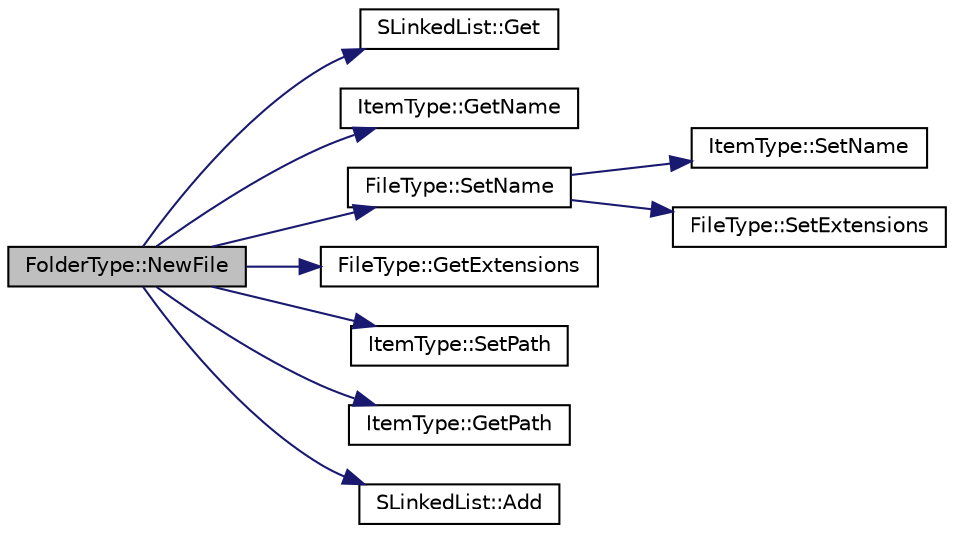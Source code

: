 digraph "FolderType::NewFile"
{
 // LATEX_PDF_SIZE
  edge [fontname="Helvetica",fontsize="10",labelfontname="Helvetica",labelfontsize="10"];
  node [fontname="Helvetica",fontsize="10",shape=record];
  rankdir="LR";
  Node78 [label="FolderType::NewFile",height=0.2,width=0.4,color="black", fillcolor="grey75", style="filled", fontcolor="black",tooltip="Create New File in Current Folder. @detail If File name is overlap, add the number that how much is o..."];
  Node78 -> Node79 [color="midnightblue",fontsize="10",style="solid",fontname="Helvetica"];
  Node79 [label="SLinkedList::Get",height=0.2,width=0.4,color="black", fillcolor="white", style="filled",URL="$class_s_linked_list.html#aff7b5da944f6452eed8bb29b392e621b",tooltip="get the data which has same in the list.(Sequential Search)"];
  Node78 -> Node80 [color="midnightblue",fontsize="10",style="solid",fontname="Helvetica"];
  Node80 [label="ItemType::GetName",height=0.2,width=0.4,color="black", fillcolor="white", style="filled",URL="$class_item_type.html#a6a8650790e4d0c8a212574cf77e23cb9",tooltip="Get Item name."];
  Node78 -> Node81 [color="midnightblue",fontsize="10",style="solid",fontname="Helvetica"];
  Node81 [label="FileType::SetName",height=0.2,width=0.4,color="black", fillcolor="white", style="filled",URL="$class_file_type.html#a7c9ca3f10dfef3030006550fd0099ce7",tooltip="Set File Name. @detail also Set Extensions."];
  Node81 -> Node82 [color="midnightblue",fontsize="10",style="solid",fontname="Helvetica"];
  Node82 [label="ItemType::SetName",height=0.2,width=0.4,color="black", fillcolor="white", style="filled",URL="$class_item_type.html#aea24328c7ff5e5b1c04599bba74d2f80",tooltip="Set Item Name."];
  Node81 -> Node83 [color="midnightblue",fontsize="10",style="solid",fontname="Helvetica"];
  Node83 [label="FileType::SetExtensions",height=0.2,width=0.4,color="black", fillcolor="white", style="filled",URL="$class_file_type.html#a0ed4831bb1173cc6a4a660afa58a5401",tooltip="Set Extensions. @detail Do not use this except reading data!"];
  Node78 -> Node84 [color="midnightblue",fontsize="10",style="solid",fontname="Helvetica"];
  Node84 [label="FileType::GetExtensions",height=0.2,width=0.4,color="black", fillcolor="white", style="filled",URL="$class_file_type.html#ade120b9596c69fbddadc0a430a4fdba8",tooltip="Get Extensions."];
  Node78 -> Node85 [color="midnightblue",fontsize="10",style="solid",fontname="Helvetica"];
  Node85 [label="ItemType::SetPath",height=0.2,width=0.4,color="black", fillcolor="white", style="filled",URL="$class_item_type.html#a6388a6b8b947b1a75d2a7342ae0b95c3",tooltip="Set Item path."];
  Node78 -> Node86 [color="midnightblue",fontsize="10",style="solid",fontname="Helvetica"];
  Node86 [label="ItemType::GetPath",height=0.2,width=0.4,color="black", fillcolor="white", style="filled",URL="$class_item_type.html#a12779ddd429e3fac928c8ade27b12107",tooltip="Get Item path."];
  Node78 -> Node87 [color="midnightblue",fontsize="10",style="solid",fontname="Helvetica"];
  Node87 [label="SLinkedList::Add",height=0.2,width=0.4,color="black", fillcolor="white", style="filled",URL="$class_s_linked_list.html#a1e79afe7947f758d91163eedb6f66a23",tooltip="Add item into appropriate spot of this list."];
}
